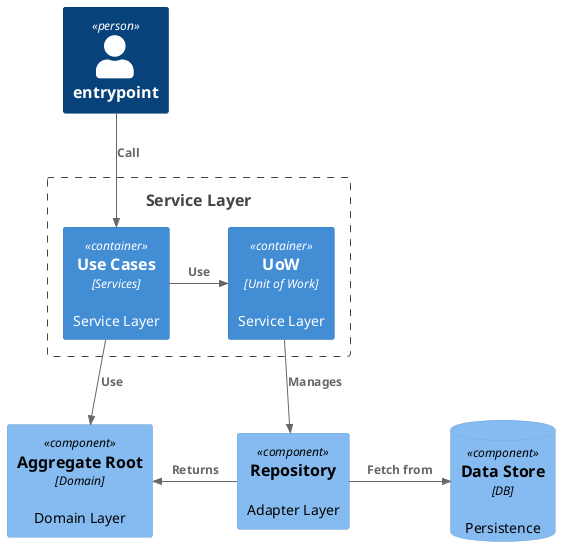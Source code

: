 @startuml
'!include <C4/C4_Container>
!include <C4/C4_Component>

'LAYOUT_WITH_LEGEND()

'title Layered Architecture

Person(ui, "entrypoint")
Component(domain, "Aggregate Root", "Domain", "Domain Layer")
ComponentDb(db, "Data Store", "DB", "Persistence")

Boundary(service, "Service Layer") {
    Container(use_cases, "Use Cases", "Services", "Service Layer")
    Container(uow, "UoW", "Unit of Work", "Service Layer")
}
Component(repo, "Repository", "", "Adapter Layer")

Rel(ui, use_cases, "Call")
Rel_R(use_cases, uow, "Use")
Rel(use_cases, domain, "Use")
Rel(uow, repo, "Manages")
Rel_R(repo, db, "Fetch from")
Rel_L(repo, domain, "Returns")


@enduml
